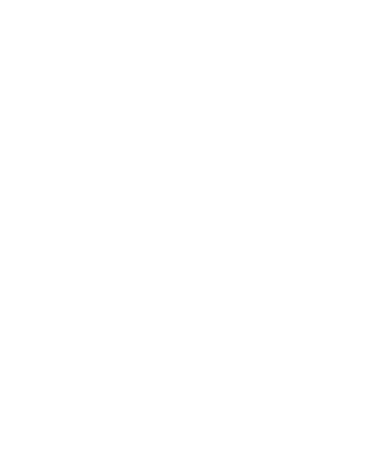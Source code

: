 digraph graphname {
    fontcolor="white";
    fontsize="20.0";
    label="Directed Graph";
    bgcolor="#00000000";
    node [penwidth="3", color="white", fontcolor="#FFFFFF"];
    edge [penwidth="3", color="white"];
    a -> b -> c;
    b -> d;
    d -> a;
}
